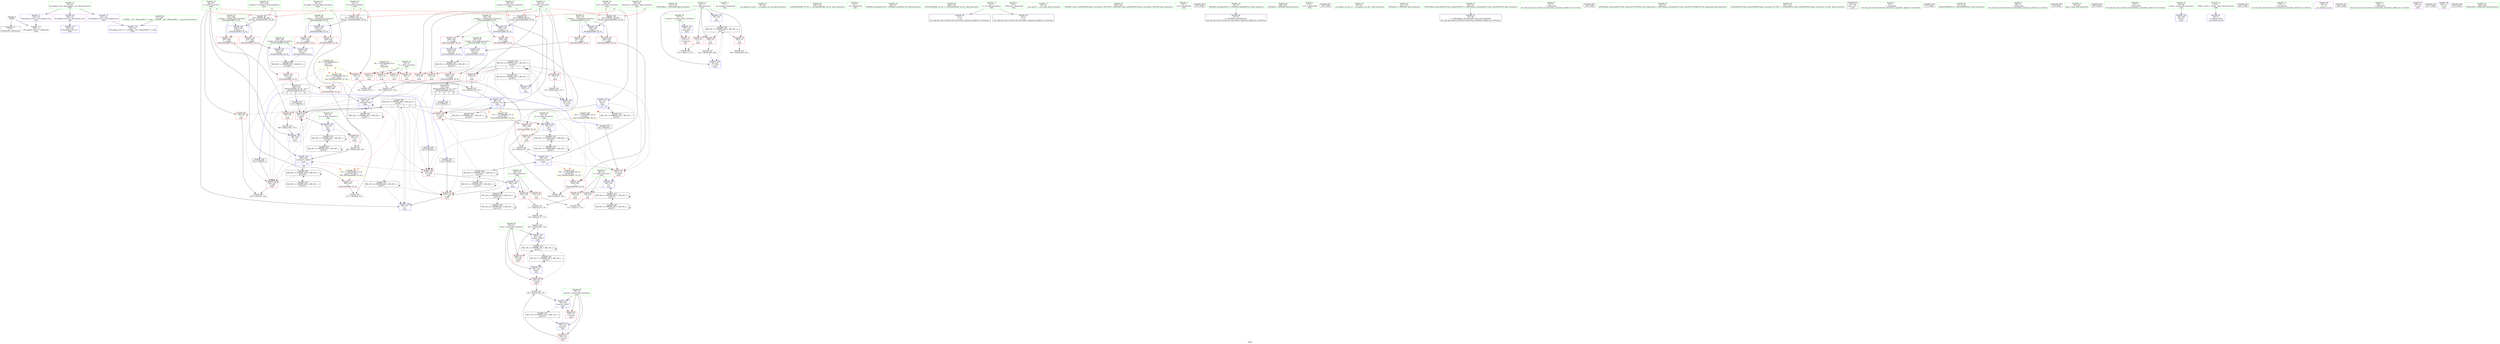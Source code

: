 digraph "SVFG" {
	label="SVFG";

	Node0x55a3918f9a90 [shape=record,color=grey,label="{NodeID: 0\nNullPtr}"];
	Node0x55a3918f9a90 -> Node0x55a39191d4c0[style=solid];
	Node0x55a3918f9a90 -> Node0x55a391921900[style=solid];
	Node0x55a391953a90 [shape=record,color=black,label="{NodeID: 346\n257 = PHI(72, 84, 72, )\n0th arg _ZSt3minIxERKT_S2_S2_ }"];
	Node0x55a391953a90 -> Node0x55a391922e50[style=solid];
	Node0x55a39193ba80 [shape=record,color=black,label="{NodeID: 263\nMR_36V_2 = PHI(MR_36V_3, MR_36V_1, )\npts\{103 \}\n}"];
	Node0x55a39193ba80 -> Node0x55a391936f80[style=dashed];
	Node0x55a39191c5a0 [shape=record,color=red,label="{NodeID: 97\n137\<--134\n\<--call6\nmain\n}"];
	Node0x55a39191c5a0 -> Node0x55a391922080[style=solid];
	Node0x55a391919e20 [shape=record,color=green,label="{NodeID: 14\n19\<--23\nllvm.global_ctors\<--llvm.global_ctors_field_insensitive\nGlob }"];
	Node0x55a391919e20 -> Node0x55a39191df70[style=solid];
	Node0x55a391919e20 -> Node0x55a39191e070[style=solid];
	Node0x55a391919e20 -> Node0x55a39191e170[style=solid];
	Node0x55a39191c0e0 [shape=record,color=red,label="{NodeID: 111\n269\<--261\n\<--__a.addr\n_ZSt3minIxERKT_S2_S2_\n}"];
	Node0x55a39191c0e0 -> Node0x55a3919216a0[style=solid];
	Node0x55a39191ab30 [shape=record,color=green,label="{NodeID: 28\n78\<--79\nnumsol\<--numsol_field_insensitive\nmain\n}"];
	Node0x55a39191ab30 -> Node0x55a39191e9c0[style=solid];
	Node0x55a39191ab30 -> Node0x55a39191ea90[style=solid];
	Node0x55a39191ab30 -> Node0x55a391921c70[style=solid];
	Node0x55a39191ab30 -> Node0x55a391922970[style=solid];
	Node0x55a391921e10 [shape=record,color=blue,label="{NodeID: 125\n82\<--121\nzero\<--\nmain\n|{|<s4>8|<s5>12}}"];
	Node0x55a391921e10 -> Node0x55a39191c5a0[style=dashed];
	Node0x55a391921e10 -> Node0x55a39191c810[style=dashed];
	Node0x55a391921e10 -> Node0x55a39191c8e0[style=dashed];
	Node0x55a391921e10 -> Node0x55a391938880[style=dashed];
	Node0x55a391921e10:s4 -> Node0x55a39193e310[style=dashed,color=red];
	Node0x55a391921e10:s5 -> Node0x55a39193e310[style=dashed,color=red];
	Node0x55a39191b6c0 [shape=record,color=green,label="{NodeID: 42\n117\<--118\n_ZNSirsERx\<--_ZNSirsERx_field_insensitive\n}"];
	Node0x55a3919288e0 [shape=record,color=grey,label="{NodeID: 222\n271 = cmp(268, 270, )\n}"];
	Node0x55a391922970 [shape=record,color=blue,label="{NodeID: 139\n78\<--196\nnumsol\<--add27\nmain\n}"];
	Node0x55a391922970 -> Node0x55a39191ea90[style=dashed];
	Node0x55a391922970 -> Node0x55a391937e80[style=dashed];
	Node0x55a39191d3c0 [shape=record,color=green,label="{NodeID: 56\n21\<--295\n_GLOBAL__sub_I_Marjan0003_1_1.cpp\<--_GLOBAL__sub_I_Marjan0003_1_1.cpp_field_insensitive\n}"];
	Node0x55a39191d3c0 -> Node0x55a391921800[style=solid];
	Node0x55a39191e070 [shape=record,color=purple,label="{NodeID: 70\n301\<--19\nllvm.global_ctors_1\<--llvm.global_ctors\nGlob }"];
	Node0x55a39191e070 -> Node0x55a391921800[style=solid];
	Node0x55a391937980 [shape=record,color=black,label="{NodeID: 250\nMR_10V_3 = PHI(MR_10V_4, MR_10V_2, )\npts\{77 \}\n}"];
	Node0x55a391937980 -> Node0x55a39191e750[style=dashed];
	Node0x55a391937980 -> Node0x55a39191e820[style=dashed];
	Node0x55a391937980 -> Node0x55a39191e8f0[style=dashed];
	Node0x55a391937980 -> Node0x55a391922a40[style=dashed];
	Node0x55a39191ec30 [shape=record,color=red,label="{NodeID: 84\n195\<--80\n\<--temp\nmain\n}"];
	Node0x55a39191ec30 -> Node0x55a391928760[style=solid];
	Node0x55a391914ad0 [shape=record,color=green,label="{NodeID: 1\n7\<--1\n__dso_handle\<--dummyObj\nGlob }"];
	Node0x55a391953ec0 [shape=record,color=black,label="{NodeID: 347\n258 = PHI(90, 86, 102, )\n1st arg _ZSt3minIxERKT_S2_S2_ }"];
	Node0x55a391953ec0 -> Node0x55a391922f20[style=solid];
	Node0x55a39191c670 [shape=record,color=red,label="{NodeID: 98\n148\<--145\n\<--call9\nmain\n}"];
	Node0x55a39191c670 -> Node0x55a391929060[style=solid];
	Node0x55a391919f20 [shape=record,color=green,label="{NodeID: 15\n24\<--25\n__cxx_global_var_init\<--__cxx_global_var_init_field_insensitive\n}"];
	Node0x55a39191c1b0 [shape=record,color=red,label="{NodeID: 112\n276\<--261\n\<--__a.addr\n_ZSt3minIxERKT_S2_S2_\n}"];
	Node0x55a39191c1b0 -> Node0x55a3919230c0[style=solid];
	Node0x55a39191ac00 [shape=record,color=green,label="{NodeID: 29\n80\<--81\ntemp\<--temp_field_insensitive\nmain\n}"];
	Node0x55a39191ac00 -> Node0x55a39191eb60[style=solid];
	Node0x55a39191ac00 -> Node0x55a39191ec30[style=solid];
	Node0x55a39191ac00 -> Node0x55a391921d40[style=solid];
	Node0x55a39191ac00 -> Node0x55a391922700[style=solid];
	Node0x55a39193e6c0 [shape=record,color=yellow,style=double,label="{NodeID: 292\n45V_1 = ENCHI(MR_45V_0)\npts\{85 99 \}\nFun[_ZSt3maxIxERKT_S2_S2_]}"];
	Node0x55a39193e6c0 -> Node0x55a39191be70[style=dashed];
	Node0x55a391921ee0 [shape=record,color=blue,label="{NodeID: 126\n84\<--121\ni\<--\nmain\n}"];
	Node0x55a391921ee0 -> Node0x55a391933e80[style=dashed];
	Node0x55a39191b7c0 [shape=record,color=green,label="{NodeID: 43\n135\<--136\n_ZSt3maxIxERKT_S2_S2_\<--_ZSt3maxIxERKT_S2_S2__field_insensitive\n}"];
	Node0x55a391928a60 [shape=record,color=grey,label="{NodeID: 223\n173 = cmp(171, 172, )\n}"];
	Node0x55a391922a40 [shape=record,color=blue,label="{NodeID: 140\n76\<--221\nc\<--inc35\nmain\n}"];
	Node0x55a391922a40 -> Node0x55a391937980[style=dashed];
	Node0x55a39191d4c0 [shape=record,color=black,label="{NodeID: 57\n2\<--3\ndummyVal\<--dummyVal\n}"];
	Node0x55a391933480 [shape=record,color=black,label="{NodeID: 237\nMR_39V_3 = PHI(MR_39V_4, MR_39V_2, )\npts\{235 \}\n}"];
	Node0x55a391933480 -> Node0x55a39191ca80[style=dashed];
	Node0x55a39191e170 [shape=record,color=purple,label="{NodeID: 71\n302\<--19\nllvm.global_ctors_2\<--llvm.global_ctors\nGlob }"];
	Node0x55a39191e170 -> Node0x55a391921900[style=solid];
	Node0x55a391937e80 [shape=record,color=black,label="{NodeID: 251\nMR_12V_2 = PHI(MR_12V_4, MR_12V_1, )\npts\{79 \}\n}"];
	Node0x55a391937e80 -> Node0x55a391921c70[style=dashed];
	Node0x55a39191ed00 [shape=record,color=red,label="{NodeID: 85\n126\<--84\n\<--i\nmain\n}"];
	Node0x55a39191ed00 -> Node0x55a391928be0[style=solid];
	Node0x55a3919173a0 [shape=record,color=green,label="{NodeID: 2\n12\<--1\n.str\<--dummyObj\nGlob }"];
	Node0x55a391954080 [shape=record,color=black,label="{NodeID: 348\n232 = PHI(82, 84, 98, )\n0th arg _ZSt3maxIxERKT_S2_S2_ }"];
	Node0x55a391954080 -> Node0x55a391922b10[style=solid];
	Node0x55a39191c740 [shape=record,color=red,label="{NodeID: 99\n152\<--151\n\<--call12\nmain\n}"];
	Node0x55a39191c740 -> Node0x55a391922220[style=solid];
	Node0x55a39191a020 [shape=record,color=green,label="{NodeID: 16\n28\<--29\n_ZNSt8ios_base4InitC1Ev\<--_ZNSt8ios_base4InitC1Ev_field_insensitive\n}"];
	Node0x55a39191c280 [shape=record,color=red,label="{NodeID: 113\n267\<--263\n\<--__b.addr\n_ZSt3minIxERKT_S2_S2_\n}"];
	Node0x55a39191c280 -> Node0x55a391921610[style=solid];
	Node0x55a39191acd0 [shape=record,color=green,label="{NodeID: 30\n82\<--83\nzero\<--zero_field_insensitive\nmain\n|{|<s1>8|<s2>12}}"];
	Node0x55a39191acd0 -> Node0x55a391921e10[style=solid];
	Node0x55a39191acd0:s1 -> Node0x55a391954080[style=solid,color=red];
	Node0x55a39191acd0:s2 -> Node0x55a391954240[style=solid,color=red];
	Node0x55a39193e7a0 [shape=record,color=yellow,style=double,label="{NodeID: 293\n47V_1 = ENCHI(MR_47V_0)\npts\{87 89 \}\nFun[_ZSt3maxIxERKT_S2_S2_]}"];
	Node0x55a39193e7a0 -> Node0x55a39191bf40[style=dashed];
	Node0x55a391927760 [shape=record,color=grey,label="{NodeID: 210\n186 = Binary(185, 179, )\n}"];
	Node0x55a391927760 -> Node0x55a3919227d0[style=solid];
	Node0x55a391921fb0 [shape=record,color=blue,label="{NodeID: 127\n88\<--132\nref.tmp\<--sub\nmain\n|{|<s5>8}}"];
	Node0x55a391921fb0 -> Node0x55a39191c5a0[style=dashed];
	Node0x55a391921fb0 -> Node0x55a39191c810[style=dashed];
	Node0x55a391921fb0 -> Node0x55a39191c8e0[style=dashed];
	Node0x55a391921fb0 -> Node0x55a391921fb0[style=dashed];
	Node0x55a391921fb0 -> Node0x55a391939780[style=dashed];
	Node0x55a391921fb0:s5 -> Node0x55a39193e7a0[style=dashed,color=red];
	Node0x55a39191b8c0 [shape=record,color=green,label="{NodeID: 44\n146\<--147\n_ZSt3minIxERKT_S2_S2_\<--_ZSt3minIxERKT_S2_S2__field_insensitive\n}"];
	Node0x55a391928be0 [shape=record,color=grey,label="{NodeID: 224\n128 = cmp(126, 127, )\n}"];
	Node0x55a391922b10 [shape=record,color=blue,label="{NodeID: 141\n236\<--232\n__a.addr\<--__a\n_ZSt3maxIxERKT_S2_S2_\n}"];
	Node0x55a391922b10 -> Node0x55a39191cb50[style=dashed];
	Node0x55a391922b10 -> Node0x55a39191cc20[style=dashed];
	Node0x55a39191d5c0 [shape=record,color=black,label="{NodeID: 58\n9\<--8\n\<--in\nCan only get source location for instruction, argument, global var or function.}"];
	Node0x55a39191e270 [shape=record,color=red,label="{NodeID: 72\n113\<--70\n\<--casenum\nmain\n}"];
	Node0x55a39191e270 -> Node0x55a391928ee0[style=solid];
	Node0x55a391666fa0 [shape=record,color=black,label="{NodeID: 335\n134 = PHI(231, )\n}"];
	Node0x55a391666fa0 -> Node0x55a39191c5a0[style=solid];
	Node0x55a391938380 [shape=record,color=black,label="{NodeID: 252\nMR_14V_2 = PHI(MR_14V_4, MR_14V_1, )\npts\{81 \}\n}"];
	Node0x55a391938380 -> Node0x55a391921d40[style=dashed];
	Node0x55a39191edd0 [shape=record,color=red,label="{NodeID: 86\n130\<--84\n\<--i\nmain\n}"];
	Node0x55a39191edd0 -> Node0x55a391927e60[style=solid];
	Node0x55a3918f9b60 [shape=record,color=green,label="{NodeID: 3\n14\<--1\n_ZSt4cout\<--dummyObj\nGlob }"];
	Node0x55a391954240 [shape=record,color=black,label="{NodeID: 349\n233 = PHI(88, 86, 82, )\n1st arg _ZSt3maxIxERKT_S2_S2_ }"];
	Node0x55a391954240 -> Node0x55a391922be0[style=solid];
	Node0x55a39191c810 [shape=record,color=red,label="{NodeID: 100\n155\<--154\n\<--call13\nmain\n}"];
	Node0x55a39191c810 -> Node0x55a3919222f0[style=solid];
	Node0x55a39191a120 [shape=record,color=green,label="{NodeID: 17\n34\<--35\n__cxa_atexit\<--__cxa_atexit_field_insensitive\n}"];
	Node0x55a39191c350 [shape=record,color=red,label="{NodeID: 114\n273\<--263\n\<--__b.addr\n_ZSt3minIxERKT_S2_S2_\n}"];
	Node0x55a39191c350 -> Node0x55a391922ff0[style=solid];
	Node0x55a39191ada0 [shape=record,color=green,label="{NodeID: 31\n84\<--85\ni\<--i_field_insensitive\nmain\n|{|<s6>10|<s7>11}}"];
	Node0x55a39191ada0 -> Node0x55a39191ed00[style=solid];
	Node0x55a39191ada0 -> Node0x55a39191edd0[style=solid];
	Node0x55a39191ada0 -> Node0x55a39191eea0[style=solid];
	Node0x55a39191ada0 -> Node0x55a39191ef70[style=solid];
	Node0x55a39191ada0 -> Node0x55a391921ee0[style=solid];
	Node0x55a39191ada0 -> Node0x55a3919228a0[style=solid];
	Node0x55a39191ada0:s6 -> Node0x55a391953a90[style=solid,color=red];
	Node0x55a39191ada0:s7 -> Node0x55a391954080[style=solid,color=red];
	Node0x55a391927860 [shape=record,color=grey,label="{NodeID: 211\n166 = Binary(164, 165, )\n}"];
	Node0x55a391927860 -> Node0x55a391922560[style=solid];
	Node0x55a391922080 [shape=record,color=blue,label="{NodeID: 128\n86\<--137\nj\<--\nmain\n}"];
	Node0x55a391922080 -> Node0x55a391930c80[style=dashed];
	Node0x55a39191b9c0 [shape=record,color=green,label="{NodeID: 45\n200\<--201\n_ZStlsISt11char_traitsIcEERSt13basic_ostreamIcT_ES5_PKc\<--_ZStlsISt11char_traitsIcEERSt13basic_ostreamIcT_ES5_PKc_field_insensitive\n}"];
	Node0x55a391928d60 [shape=record,color=grey,label="{NodeID: 225\n246 = cmp(243, 245, )\n}"];
	Node0x55a391922be0 [shape=record,color=blue,label="{NodeID: 142\n238\<--233\n__b.addr\<--__b\n_ZSt3maxIxERKT_S2_S2_\n}"];
	Node0x55a391922be0 -> Node0x55a39191bcd0[style=dashed];
	Node0x55a391922be0 -> Node0x55a39191bda0[style=dashed];
	Node0x55a39191d6c0 [shape=record,color=black,label="{NodeID: 59\n10\<--8\n\<--in\nCan only get source location for instruction, argument, global var or function.}"];
	Node0x55a391933e80 [shape=record,color=black,label="{NodeID: 239\nMR_18V_4 = PHI(MR_18V_5, MR_18V_3, )\npts\{85 \}\n|{|<s12>10|<s13>11}}"];
	Node0x55a391933e80 -> Node0x55a39191ed00[style=dashed];
	Node0x55a391933e80 -> Node0x55a39191edd0[style=dashed];
	Node0x55a391933e80 -> Node0x55a39191eea0[style=dashed];
	Node0x55a391933e80 -> Node0x55a39191ef70[style=dashed];
	Node0x55a391933e80 -> Node0x55a39191c5a0[style=dashed];
	Node0x55a391933e80 -> Node0x55a39191c670[style=dashed];
	Node0x55a391933e80 -> Node0x55a39191c740[style=dashed];
	Node0x55a391933e80 -> Node0x55a39191c810[style=dashed];
	Node0x55a391933e80 -> Node0x55a39191c8e0[style=dashed];
	Node0x55a391933e80 -> Node0x55a39191c9b0[style=dashed];
	Node0x55a391933e80 -> Node0x55a3919228a0[style=dashed];
	Node0x55a391933e80 -> Node0x55a391938d80[style=dashed];
	Node0x55a391933e80:s12 -> Node0x55a39193d160[style=dashed,color=red];
	Node0x55a391933e80:s13 -> Node0x55a39193e6c0[style=dashed,color=red];
	Node0x55a39191e340 [shape=record,color=red,label="{NodeID: 73\n127\<--72\n\<--k\nmain\n}"];
	Node0x55a39191e340 -> Node0x55a391928be0[style=solid];
	Node0x55a391953050 [shape=record,color=black,label="{NodeID: 336\n145 = PHI(256, )\n}"];
	Node0x55a391953050 -> Node0x55a39191c670[style=solid];
	Node0x55a391938880 [shape=record,color=black,label="{NodeID: 253\nMR_16V_2 = PHI(MR_16V_3, MR_16V_1, )\npts\{83 \}\n}"];
	Node0x55a391938880 -> Node0x55a391921e10[style=dashed];
	Node0x55a39191eea0 [shape=record,color=red,label="{NodeID: 87\n141\<--84\n\<--i\nmain\n}"];
	Node0x55a39191eea0 -> Node0x55a391927fe0[style=solid];
	Node0x55a391918ff0 [shape=record,color=green,label="{NodeID: 4\n15\<--1\n.str.2\<--dummyObj\nGlob }"];
	Node0x55a3919549a0 [shape=record,color=black,label="{NodeID: 350\n107 = PHI()\n}"];
	Node0x55a39191c8e0 [shape=record,color=red,label="{NodeID: 101\n162\<--161\n\<--call16\nmain\n}"];
	Node0x55a39191c8e0 -> Node0x55a391922490[style=solid];
	Node0x55a39191a220 [shape=record,color=green,label="{NodeID: 18\n33\<--39\n_ZNSt8ios_base4InitD1Ev\<--_ZNSt8ios_base4InitD1Ev_field_insensitive\n}"];
	Node0x55a39191a220 -> Node0x55a39191d7c0[style=solid];
	Node0x55a391921610 [shape=record,color=red,label="{NodeID: 115\n268\<--267\n\<--\n_ZSt3minIxERKT_S2_S2_\n}"];
	Node0x55a391921610 -> Node0x55a3919288e0[style=solid];
	Node0x55a39191ae70 [shape=record,color=green,label="{NodeID: 32\n86\<--87\nj\<--j_field_insensitive\nmain\n|{|<s4>10|<s5>11}}"];
	Node0x55a39191ae70 -> Node0x55a39191f040[style=solid];
	Node0x55a39191ae70 -> Node0x55a39191f110[style=solid];
	Node0x55a39191ae70 -> Node0x55a391922080[style=solid];
	Node0x55a39191ae70 -> Node0x55a3919227d0[style=solid];
	Node0x55a39191ae70:s4 -> Node0x55a391953ec0[style=solid,color=red];
	Node0x55a39191ae70:s5 -> Node0x55a391954240[style=solid,color=red];
	Node0x55a3919279e0 [shape=record,color=grey,label="{NodeID: 212\n177 = Binary(175, 176, )\n}"];
	Node0x55a3919279e0 -> Node0x55a3919285e0[style=solid];
	Node0x55a391922150 [shape=record,color=blue,label="{NodeID: 129\n90\<--143\nref.tmp8\<--add\nmain\n|{|<s5>9}}"];
	Node0x55a391922150 -> Node0x55a39191c670[style=dashed];
	Node0x55a391922150 -> Node0x55a39191c740[style=dashed];
	Node0x55a391922150 -> Node0x55a39191c9b0[style=dashed];
	Node0x55a391922150 -> Node0x55a391922150[style=dashed];
	Node0x55a391922150 -> Node0x55a391939c80[style=dashed];
	Node0x55a391922150:s5 -> Node0x55a39193d240[style=dashed,color=red];
	Node0x55a39191bac0 [shape=record,color=green,label="{NodeID: 46\n206\<--207\n_ZNSolsEi\<--_ZNSolsEi_field_insensitive\n}"];
	Node0x55a391928ee0 [shape=record,color=grey,label="{NodeID: 226\n114 = cmp(112, 113, )\n}"];
	Node0x55a391922cb0 [shape=record,color=blue,label="{NodeID: 143\n234\<--248\nretval\<--\n_ZSt3maxIxERKT_S2_S2_\n}"];
	Node0x55a391922cb0 -> Node0x55a391933480[style=dashed];
	Node0x55a39191d7c0 [shape=record,color=black,label="{NodeID: 60\n32\<--33\n\<--_ZNSt8ios_base4InitD1Ev\nCan only get source location for instruction, argument, global var or function.}"];
	Node0x55a39191e410 [shape=record,color=red,label="{NodeID: 74\n131\<--74\n\<--v\nmain\n}"];
	Node0x55a39191e410 -> Node0x55a391927e60[style=solid];
	Node0x55a391953150 [shape=record,color=black,label="{NodeID: 337\n151 = PHI(256, )\n}"];
	Node0x55a391953150 -> Node0x55a39191c740[style=solid];
	Node0x55a391938d80 [shape=record,color=black,label="{NodeID: 254\nMR_18V_2 = PHI(MR_18V_4, MR_18V_1, )\npts\{85 \}\n}"];
	Node0x55a391938d80 -> Node0x55a391921ee0[style=dashed];
	Node0x55a39191ef70 [shape=record,color=red,label="{NodeID: 88\n190\<--84\n\<--i\nmain\n}"];
	Node0x55a39191ef70 -> Node0x55a391927b60[style=solid];
	Node0x55a391919080 [shape=record,color=green,label="{NodeID: 5\n17\<--1\n.str.3\<--dummyObj\nGlob }"];
	Node0x55a391954aa0 [shape=record,color=black,label="{NodeID: 351\n116 = PHI()\n}"];
	Node0x55a39193d160 [shape=record,color=yellow,style=double,label="{NodeID: 268\n55V_1 = ENCHI(MR_55V_0)\npts\{73 85 \}\nFun[_ZSt3minIxERKT_S2_S2_]}"];
	Node0x55a39193d160 -> Node0x55a3919216a0[style=dashed];
	Node0x55a39191c9b0 [shape=record,color=red,label="{NodeID: 102\n169\<--168\n\<--call19\nmain\n}"];
	Node0x55a39191c9b0 -> Node0x55a391922630[style=solid];
	Node0x55a39191a320 [shape=record,color=green,label="{NodeID: 19\n46\<--47\n__cxx_global_var_init.1\<--__cxx_global_var_init.1_field_insensitive\n}"];
	Node0x55a3919216a0 [shape=record,color=red,label="{NodeID: 116\n270\<--269\n\<--\n_ZSt3minIxERKT_S2_S2_\n}"];
	Node0x55a3919216a0 -> Node0x55a3919288e0[style=solid];
	Node0x55a39191af40 [shape=record,color=green,label="{NodeID: 33\n88\<--89\nref.tmp\<--ref.tmp_field_insensitive\nmain\n|{|<s1>8}}"];
	Node0x55a39191af40 -> Node0x55a391921fb0[style=solid];
	Node0x55a39191af40:s1 -> Node0x55a391954240[style=solid,color=red];
	Node0x55a391927b60 [shape=record,color=grey,label="{NodeID: 213\n191 = Binary(190, 179, )\n}"];
	Node0x55a391927b60 -> Node0x55a3919228a0[style=solid];
	Node0x55a391922220 [shape=record,color=blue,label="{NodeID: 130\n92\<--152\nip\<--\nmain\n}"];
	Node0x55a391922220 -> Node0x55a39191f1e0[style=dashed];
	Node0x55a391922220 -> Node0x55a391931680[style=dashed];
	Node0x55a39191bbc0 [shape=record,color=green,label="{NodeID: 47\n212\<--213\n_ZNSolsEx\<--_ZNSolsEx_field_insensitive\n}"];
	Node0x55a391929060 [shape=record,color=grey,label="{NodeID: 227\n149 = cmp(140, 148, )\n}"];
	Node0x55a391922d80 [shape=record,color=blue,label="{NodeID: 144\n234\<--251\nretval\<--\n_ZSt3maxIxERKT_S2_S2_\n}"];
	Node0x55a391922d80 -> Node0x55a391933480[style=dashed];
	Node0x55a39191d8c0 [shape=record,color=black,label="{NodeID: 61\n55\<--56\n\<--_ZNSt14basic_ifstreamIcSt11char_traitsIcEED1Ev\nCan only get source location for instruction, argument, global var or function.}"];
	Node0x55a39191e4e0 [shape=record,color=red,label="{NodeID: 75\n142\<--74\n\<--v\nmain\n}"];
	Node0x55a39191e4e0 -> Node0x55a391927fe0[style=solid];
	Node0x55a391953290 [shape=record,color=black,label="{NodeID: 338\n154 = PHI(231, )\n}"];
	Node0x55a391953290 -> Node0x55a39191c810[style=solid];
	Node0x55a391939280 [shape=record,color=black,label="{NodeID: 255\nMR_20V_2 = PHI(MR_20V_3, MR_20V_1, )\npts\{87 \}\n}"];
	Node0x55a391939280 -> Node0x55a39191c5a0[style=dashed];
	Node0x55a391939280 -> Node0x55a391922080[style=dashed];
	Node0x55a391939280 -> Node0x55a391939280[style=dashed];
	Node0x55a39191f040 [shape=record,color=red,label="{NodeID: 89\n140\<--86\n\<--j\nmain\n}"];
	Node0x55a39191f040 -> Node0x55a391929060[style=solid];
	Node0x55a391919110 [shape=record,color=green,label="{NodeID: 6\n20\<--1\n\<--dummyObj\nCan only get source location for instruction, argument, global var or function.}"];
	Node0x55a391954c00 [shape=record,color=black,label="{NodeID: 352\n119 = PHI()\n}"];
	Node0x55a39193d240 [shape=record,color=yellow,style=double,label="{NodeID: 269\n57V_1 = ENCHI(MR_57V_0)\npts\{87 91 103 \}\nFun[_ZSt3minIxERKT_S2_S2_]}"];
	Node0x55a39193d240 -> Node0x55a391921610[style=dashed];
	Node0x55a39191ca80 [shape=record,color=red,label="{NodeID: 103\n254\<--234\n\<--retval\n_ZSt3maxIxERKT_S2_S2_\n}"];
	Node0x55a39191ca80 -> Node0x55a39191da90[style=solid];
	Node0x55a39191a420 [shape=record,color=green,label="{NodeID: 20\n52\<--53\n_ZNSt14basic_ifstreamIcSt11char_traitsIcEEC1EPKcSt13_Ios_Openmode\<--_ZNSt14basic_ifstreamIcSt11char_traitsIcEEC1EPKcSt13_Ios_Openmode_field_insensitive\n}"];
	Node0x55a391921730 [shape=record,color=blue,label="{NodeID: 117\n300\<--20\nllvm.global_ctors_0\<--\nGlob }"];
	Node0x55a39191b010 [shape=record,color=green,label="{NodeID: 34\n90\<--91\nref.tmp8\<--ref.tmp8_field_insensitive\nmain\n|{|<s1>9}}"];
	Node0x55a39191b010 -> Node0x55a391922150[style=solid];
	Node0x55a39191b010:s1 -> Node0x55a391953ec0[style=solid,color=red];
	Node0x55a391927ce0 [shape=record,color=grey,label="{NodeID: 214\n203 = Binary(202, 204, )\n}"];
	Node0x55a3919222f0 [shape=record,color=blue,label="{NodeID: 131\n94\<--155\njp\<--\nmain\n}"];
	Node0x55a3919222f0 -> Node0x55a39191f2b0[style=dashed];
	Node0x55a3919222f0 -> Node0x55a391931b80[style=dashed];
	Node0x55a39191cce0 [shape=record,color=green,label="{NodeID: 48\n215\<--216\n_ZSt4endlIcSt11char_traitsIcEERSt13basic_ostreamIT_T0_ES6_\<--_ZSt4endlIcSt11char_traitsIcEERSt13basic_ostreamIT_T0_ES6__field_insensitive\n}"];
	Node0x55a391930780 [shape=record,color=black,label="{NodeID: 228\nMR_14V_5 = PHI(MR_14V_7, MR_14V_4, )\npts\{81 \}\n}"];
	Node0x55a391930780 -> Node0x55a39191eb60[style=dashed];
	Node0x55a391930780 -> Node0x55a39191ec30[style=dashed];
	Node0x55a391930780 -> Node0x55a391922700[style=dashed];
	Node0x55a391930780 -> Node0x55a391930780[style=dashed];
	Node0x55a391930780 -> Node0x55a391938380[style=dashed];
	Node0x55a391922e50 [shape=record,color=blue,label="{NodeID: 145\n261\<--257\n__a.addr\<--__a\n_ZSt3minIxERKT_S2_S2_\n}"];
	Node0x55a391922e50 -> Node0x55a39191c0e0[style=dashed];
	Node0x55a391922e50 -> Node0x55a39191c1b0[style=dashed];
	Node0x55a39191d9c0 [shape=record,color=black,label="{NodeID: 62\n67\<--105\nmain_ret\<--\nmain\n}"];
	Node0x55a39191e5b0 [shape=record,color=red,label="{NodeID: 76\n158\<--74\n\<--v\nmain\n}"];
	Node0x55a39191e5b0 -> Node0x55a3919282e0[style=solid];
	Node0x55a3919533d0 [shape=record,color=black,label="{NodeID: 339\n161 = PHI(231, )\n}"];
	Node0x55a3919533d0 -> Node0x55a39191c8e0[style=solid];
	Node0x55a391939780 [shape=record,color=black,label="{NodeID: 256\nMR_22V_2 = PHI(MR_22V_3, MR_22V_1, )\npts\{89 \}\n}"];
	Node0x55a391939780 -> Node0x55a391921fb0[style=dashed];
	Node0x55a391939780 -> Node0x55a391939780[style=dashed];
	Node0x55a39191f110 [shape=record,color=red,label="{NodeID: 90\n185\<--86\n\<--j\nmain\n}"];
	Node0x55a39191f110 -> Node0x55a391927760[style=solid];
	Node0x55a3919191a0 [shape=record,color=green,label="{NodeID: 7\n51\<--1\n\<--dummyObj\nCan only get source location for instruction, argument, global var or function.}"];
	Node0x55a391954cd0 [shape=record,color=black,label="{NodeID: 353\n31 = PHI()\n}"];
	Node0x55a39191cb50 [shape=record,color=red,label="{NodeID: 104\n242\<--236\n\<--__a.addr\n_ZSt3maxIxERKT_S2_S2_\n}"];
	Node0x55a39191cb50 -> Node0x55a39191be70[style=solid];
	Node0x55a39191a520 [shape=record,color=green,label="{NodeID: 21\n56\<--62\n_ZNSt14basic_ifstreamIcSt11char_traitsIcEED1Ev\<--_ZNSt14basic_ifstreamIcSt11char_traitsIcEED1Ev_field_insensitive\n}"];
	Node0x55a39191a520 -> Node0x55a39191d8c0[style=solid];
	Node0x55a391921800 [shape=record,color=blue,label="{NodeID: 118\n301\<--21\nllvm.global_ctors_1\<--_GLOBAL__sub_I_Marjan0003_1_1.cpp\nGlob }"];
	Node0x55a39191b0e0 [shape=record,color=green,label="{NodeID: 35\n92\<--93\nip\<--ip_field_insensitive\nmain\n}"];
	Node0x55a39191b0e0 -> Node0x55a39191f1e0[style=solid];
	Node0x55a39191b0e0 -> Node0x55a391922220[style=solid];
	Node0x55a391927e60 [shape=record,color=grey,label="{NodeID: 215\n132 = Binary(130, 131, )\n}"];
	Node0x55a391927e60 -> Node0x55a391921fb0[style=solid];
	Node0x55a3919223c0 [shape=record,color=blue,label="{NodeID: 132\n98\<--159\nref.tmp14\<--sub15\nmain\n|{|<s2>12}}"];
	Node0x55a3919223c0 -> Node0x55a39191c8e0[style=dashed];
	Node0x55a3919223c0 -> Node0x55a391932580[style=dashed];
	Node0x55a3919223c0:s2 -> Node0x55a39193e6c0[style=dashed,color=red];
	Node0x55a39191cde0 [shape=record,color=green,label="{NodeID: 49\n217\<--218\n_ZNSolsEPFRSoS_E\<--_ZNSolsEPFRSoS_E_field_insensitive\n}"];
	Node0x55a391930c80 [shape=record,color=black,label="{NodeID: 229\nMR_20V_5 = PHI(MR_20V_6, MR_20V_4, )\npts\{87 \}\n|{|<s11>10|<s12>11}}"];
	Node0x55a391930c80 -> Node0x55a39191f040[style=dashed];
	Node0x55a391930c80 -> Node0x55a39191f110[style=dashed];
	Node0x55a391930c80 -> Node0x55a39191c5a0[style=dashed];
	Node0x55a391930c80 -> Node0x55a39191c670[style=dashed];
	Node0x55a391930c80 -> Node0x55a39191c740[style=dashed];
	Node0x55a391930c80 -> Node0x55a39191c810[style=dashed];
	Node0x55a391930c80 -> Node0x55a39191c8e0[style=dashed];
	Node0x55a391930c80 -> Node0x55a39191c9b0[style=dashed];
	Node0x55a391930c80 -> Node0x55a391922080[style=dashed];
	Node0x55a391930c80 -> Node0x55a3919227d0[style=dashed];
	Node0x55a391930c80 -> Node0x55a391939280[style=dashed];
	Node0x55a391930c80:s11 -> Node0x55a39193d240[style=dashed,color=red];
	Node0x55a391930c80:s12 -> Node0x55a39193e7a0[style=dashed,color=red];
	Node0x55a391922f20 [shape=record,color=blue,label="{NodeID: 146\n263\<--258\n__b.addr\<--__b\n_ZSt3minIxERKT_S2_S2_\n}"];
	Node0x55a391922f20 -> Node0x55a39191c280[style=dashed];
	Node0x55a391922f20 -> Node0x55a39191c350[style=dashed];
	Node0x55a39191da90 [shape=record,color=black,label="{NodeID: 63\n231\<--254\n_ZSt3maxIxERKT_S2_S2__ret\<--\n_ZSt3maxIxERKT_S2_S2_\n|{<s0>8|<s1>11|<s2>12}}"];
	Node0x55a39191da90:s0 -> Node0x55a391666fa0[style=solid,color=blue];
	Node0x55a39191da90:s1 -> Node0x55a391953290[style=solid,color=blue];
	Node0x55a39191da90:s2 -> Node0x55a3919533d0[style=solid,color=blue];
	Node0x55a39191e680 [shape=record,color=red,label="{NodeID: 77\n165\<--74\n\<--v\nmain\n}"];
	Node0x55a39191e680 -> Node0x55a391927860[style=solid];
	Node0x55a391953510 [shape=record,color=black,label="{NodeID: 340\n168 = PHI(256, )\n}"];
	Node0x55a391953510 -> Node0x55a39191c9b0[style=solid];
	Node0x55a391939c80 [shape=record,color=black,label="{NodeID: 257\nMR_24V_2 = PHI(MR_24V_3, MR_24V_1, )\npts\{91 \}\n}"];
	Node0x55a391939c80 -> Node0x55a391922150[style=dashed];
	Node0x55a391939c80 -> Node0x55a391939c80[style=dashed];
	Node0x55a39191f1e0 [shape=record,color=red,label="{NodeID: 91\n164\<--92\n\<--ip\nmain\n}"];
	Node0x55a39191f1e0 -> Node0x55a391927860[style=solid];
	Node0x55a3919199e0 [shape=record,color=green,label="{NodeID: 8\n105\<--1\n\<--dummyObj\nCan only get source location for instruction, argument, global var or function.}"];
	Node0x55a391954da0 [shape=record,color=black,label="{NodeID: 354\n54 = PHI()\n}"];
	Node0x55a39191cc20 [shape=record,color=red,label="{NodeID: 105\n251\<--236\n\<--__a.addr\n_ZSt3maxIxERKT_S2_S2_\n}"];
	Node0x55a39191cc20 -> Node0x55a391922d80[style=solid];
	Node0x55a39191a620 [shape=record,color=green,label="{NodeID: 22\n65\<--66\nmain\<--main_field_insensitive\n}"];
	Node0x55a391921900 [shape=record,color=blue, style = dotted,label="{NodeID: 119\n302\<--3\nllvm.global_ctors_2\<--dummyVal\nGlob }"];
	Node0x55a39191b1b0 [shape=record,color=green,label="{NodeID: 36\n94\<--95\njp\<--jp_field_insensitive\nmain\n}"];
	Node0x55a39191b1b0 -> Node0x55a39191f2b0[style=solid];
	Node0x55a39191b1b0 -> Node0x55a3919222f0[style=solid];
	Node0x55a391927fe0 [shape=record,color=grey,label="{NodeID: 216\n143 = Binary(141, 142, )\n}"];
	Node0x55a391927fe0 -> Node0x55a391922150[style=solid];
	Node0x55a391922490 [shape=record,color=blue,label="{NodeID: 133\n96\<--162\nf\<--\nmain\n}"];
	Node0x55a391922490 -> Node0x55a39191f380[style=dashed];
	Node0x55a391922490 -> Node0x55a39191f450[style=dashed];
	Node0x55a391922490 -> Node0x55a391932080[style=dashed];
	Node0x55a39191cee0 [shape=record,color=green,label="{NodeID: 50\n234\<--235\nretval\<--retval_field_insensitive\n_ZSt3maxIxERKT_S2_S2_\n}"];
	Node0x55a39191cee0 -> Node0x55a39191ca80[style=solid];
	Node0x55a39191cee0 -> Node0x55a391922cb0[style=solid];
	Node0x55a39191cee0 -> Node0x55a391922d80[style=solid];
	Node0x55a391922ff0 [shape=record,color=blue,label="{NodeID: 147\n259\<--273\nretval\<--\n_ZSt3minIxERKT_S2_S2_\n}"];
	Node0x55a391922ff0 -> Node0x55a391937480[style=dashed];
	Node0x55a39191db60 [shape=record,color=black,label="{NodeID: 64\n256\<--279\n_ZSt3minIxERKT_S2_S2__ret\<--\n_ZSt3minIxERKT_S2_S2_\n|{<s0>9|<s1>10|<s2>13}}"];
	Node0x55a39191db60:s0 -> Node0x55a391953050[style=solid,color=blue];
	Node0x55a39191db60:s1 -> Node0x55a391953150[style=solid,color=blue];
	Node0x55a39191db60:s2 -> Node0x55a391953510[style=solid,color=blue];
	Node0x55a39191e750 [shape=record,color=red,label="{NodeID: 78\n112\<--76\n\<--c\nmain\n}"];
	Node0x55a39191e750 -> Node0x55a391928ee0[style=solid];
	Node0x55a391953650 [shape=record,color=black,label="{NodeID: 341\n199 = PHI()\n}"];
	Node0x55a39193a180 [shape=record,color=black,label="{NodeID: 258\nMR_26V_2 = PHI(MR_26V_3, MR_26V_1, )\npts\{93 \}\n}"];
	Node0x55a39193a180 -> Node0x55a391931680[style=dashed];
	Node0x55a39193a180 -> Node0x55a39193a180[style=dashed];
	Node0x55a39191f2b0 [shape=record,color=red,label="{NodeID: 92\n157\<--94\n\<--jp\nmain\n}"];
	Node0x55a39191f2b0 -> Node0x55a3919282e0[style=solid];
	Node0x55a391919a70 [shape=record,color=green,label="{NodeID: 9\n121\<--1\n\<--dummyObj\nCan only get source location for instruction, argument, global var or function.}"];
	Node0x55a39193d510 [shape=record,color=yellow,style=double,label="{NodeID: 272\n6V_1 = ENCHI(MR_6V_0)\npts\{73 \}\nFun[main]|{|<s4>9|<s5>13}}"];
	Node0x55a39193d510 -> Node0x55a39191e340[style=dashed];
	Node0x55a39193d510 -> Node0x55a39191c670[style=dashed];
	Node0x55a39193d510 -> Node0x55a39191c740[style=dashed];
	Node0x55a39193d510 -> Node0x55a39191c9b0[style=dashed];
	Node0x55a39193d510:s4 -> Node0x55a39193d160[style=dashed,color=red];
	Node0x55a39193d510:s5 -> Node0x55a39193d160[style=dashed,color=red];
	Node0x55a39191bcd0 [shape=record,color=red,label="{NodeID: 106\n244\<--238\n\<--__b.addr\n_ZSt3maxIxERKT_S2_S2_\n}"];
	Node0x55a39191bcd0 -> Node0x55a39191bf40[style=solid];
	Node0x55a39191a720 [shape=record,color=green,label="{NodeID: 23\n68\<--69\nretval\<--retval_field_insensitive\nmain\n}"];
	Node0x55a39191a720 -> Node0x55a391921a00[style=solid];
	Node0x55a391921a00 [shape=record,color=blue,label="{NodeID: 120\n68\<--105\nretval\<--\nmain\n}"];
	Node0x55a39191b280 [shape=record,color=green,label="{NodeID: 37\n96\<--97\nf\<--f_field_insensitive\nmain\n}"];
	Node0x55a39191b280 -> Node0x55a39191f380[style=solid];
	Node0x55a39191b280 -> Node0x55a39191f450[style=solid];
	Node0x55a39191b280 -> Node0x55a391922490[style=solid];
	Node0x55a391928160 [shape=record,color=grey,label="{NodeID: 217\n221 = Binary(220, 204, )\n}"];
	Node0x55a391928160 -> Node0x55a391922a40[style=solid];
	Node0x55a391922560 [shape=record,color=blue,label="{NodeID: 134\n102\<--166\nref.tmp17\<--add18\nmain\n|{|<s5>13}}"];
	Node0x55a391922560 -> Node0x55a39191c670[style=dashed];
	Node0x55a391922560 -> Node0x55a39191c740[style=dashed];
	Node0x55a391922560 -> Node0x55a39191c9b0[style=dashed];
	Node0x55a391922560 -> Node0x55a391922560[style=dashed];
	Node0x55a391922560 -> Node0x55a391936f80[style=dashed];
	Node0x55a391922560:s5 -> Node0x55a39193d240[style=dashed,color=red];
	Node0x55a39191cfb0 [shape=record,color=green,label="{NodeID: 51\n236\<--237\n__a.addr\<--__a.addr_field_insensitive\n_ZSt3maxIxERKT_S2_S2_\n}"];
	Node0x55a39191cfb0 -> Node0x55a39191cb50[style=solid];
	Node0x55a39191cfb0 -> Node0x55a39191cc20[style=solid];
	Node0x55a39191cfb0 -> Node0x55a391922b10[style=solid];
	Node0x55a391931680 [shape=record,color=black,label="{NodeID: 231\nMR_26V_4 = PHI(MR_26V_5, MR_26V_3, )\npts\{93 \}\n}"];
	Node0x55a391931680 -> Node0x55a391922220[style=dashed];
	Node0x55a391931680 -> Node0x55a391931680[style=dashed];
	Node0x55a391931680 -> Node0x55a39193a180[style=dashed];
	Node0x55a3919230c0 [shape=record,color=blue,label="{NodeID: 148\n259\<--276\nretval\<--\n_ZSt3minIxERKT_S2_S2_\n}"];
	Node0x55a3919230c0 -> Node0x55a391937480[style=dashed];
	Node0x55a39191dc30 [shape=record,color=purple,label="{NodeID: 65\n30\<--4\n\<--_ZStL8__ioinit\n__cxx_global_var_init\n}"];
	Node0x55a39191e820 [shape=record,color=red,label="{NodeID: 79\n202\<--76\n\<--c\nmain\n}"];
	Node0x55a39191e820 -> Node0x55a391927ce0[style=solid];
	Node0x55a391953720 [shape=record,color=black,label="{NodeID: 342\n205 = PHI()\n}"];
	Node0x55a39193a680 [shape=record,color=black,label="{NodeID: 259\nMR_28V_2 = PHI(MR_28V_3, MR_28V_1, )\npts\{95 \}\n}"];
	Node0x55a39193a680 -> Node0x55a391931b80[style=dashed];
	Node0x55a39193a680 -> Node0x55a39193a680[style=dashed];
	Node0x55a39191f380 [shape=record,color=red,label="{NodeID: 93\n172\<--96\n\<--f\nmain\n}"];
	Node0x55a39191f380 -> Node0x55a391928a60[style=solid];
	Node0x55a391919b00 [shape=record,color=green,label="{NodeID: 10\n179\<--1\n\<--dummyObj\nCan only get source location for instruction, argument, global var or function.}"];
	Node0x55a39193d5f0 [shape=record,color=yellow,style=double,label="{NodeID: 273\n8V_1 = ENCHI(MR_8V_0)\npts\{75 \}\nFun[main]}"];
	Node0x55a39193d5f0 -> Node0x55a39191e410[style=dashed];
	Node0x55a39193d5f0 -> Node0x55a39191e4e0[style=dashed];
	Node0x55a39193d5f0 -> Node0x55a39191e5b0[style=dashed];
	Node0x55a39193d5f0 -> Node0x55a39191e680[style=dashed];
	Node0x55a39191bda0 [shape=record,color=red,label="{NodeID: 107\n248\<--238\n\<--__b.addr\n_ZSt3maxIxERKT_S2_S2_\n}"];
	Node0x55a39191bda0 -> Node0x55a391922cb0[style=solid];
	Node0x55a39191a7f0 [shape=record,color=green,label="{NodeID: 24\n70\<--71\ncasenum\<--casenum_field_insensitive\nmain\n}"];
	Node0x55a39191a7f0 -> Node0x55a39191e270[style=solid];
	Node0x55a39191a7f0 -> Node0x55a391921ad0[style=solid];
	Node0x55a391921ad0 [shape=record,color=blue,label="{NodeID: 121\n70\<--105\ncasenum\<--\nmain\n}"];
	Node0x55a391921ad0 -> Node0x55a39191e270[style=dashed];
	Node0x55a39191b350 [shape=record,color=green,label="{NodeID: 38\n98\<--99\nref.tmp14\<--ref.tmp14_field_insensitive\nmain\n|{|<s1>12}}"];
	Node0x55a39191b350 -> Node0x55a3919223c0[style=solid];
	Node0x55a39191b350:s1 -> Node0x55a391954080[style=solid,color=red];
	Node0x55a3919282e0 [shape=record,color=grey,label="{NodeID: 218\n159 = Binary(157, 158, )\n}"];
	Node0x55a3919282e0 -> Node0x55a3919223c0[style=solid];
	Node0x55a391922630 [shape=record,color=blue,label="{NodeID: 135\n100\<--169\ne\<--\nmain\n}"];
	Node0x55a391922630 -> Node0x55a39191f520[style=dashed];
	Node0x55a391922630 -> Node0x55a39191c4d0[style=dashed];
	Node0x55a391922630 -> Node0x55a391932a80[style=dashed];
	Node0x55a39191d080 [shape=record,color=green,label="{NodeID: 52\n238\<--239\n__b.addr\<--__b.addr_field_insensitive\n_ZSt3maxIxERKT_S2_S2_\n}"];
	Node0x55a39191d080 -> Node0x55a39191bcd0[style=solid];
	Node0x55a39191d080 -> Node0x55a39191bda0[style=solid];
	Node0x55a39191d080 -> Node0x55a391922be0[style=solid];
	Node0x55a391931b80 [shape=record,color=black,label="{NodeID: 232\nMR_28V_4 = PHI(MR_28V_5, MR_28V_3, )\npts\{95 \}\n}"];
	Node0x55a391931b80 -> Node0x55a3919222f0[style=dashed];
	Node0x55a391931b80 -> Node0x55a391931b80[style=dashed];
	Node0x55a391931b80 -> Node0x55a39193a680[style=dashed];
	Node0x55a39191dd00 [shape=record,color=purple,label="{NodeID: 66\n49\<--12\n\<--.str\n__cxx_global_var_init.1\n}"];
	Node0x55a39191e8f0 [shape=record,color=red,label="{NodeID: 80\n220\<--76\n\<--c\nmain\n}"];
	Node0x55a39191e8f0 -> Node0x55a391928160[style=solid];
	Node0x55a3919537f0 [shape=record,color=black,label="{NodeID: 343\n209 = PHI()\n}"];
	Node0x55a39193ab80 [shape=record,color=black,label="{NodeID: 260\nMR_30V_2 = PHI(MR_30V_3, MR_30V_1, )\npts\{97 \}\n}"];
	Node0x55a39193ab80 -> Node0x55a391932080[style=dashed];
	Node0x55a39193ab80 -> Node0x55a39193ab80[style=dashed];
	Node0x55a39191f450 [shape=record,color=red,label="{NodeID: 94\n176\<--96\n\<--f\nmain\n}"];
	Node0x55a39191f450 -> Node0x55a3919279e0[style=solid];
	Node0x55a391919b90 [shape=record,color=green,label="{NodeID: 11\n204\<--1\n\<--dummyObj\nCan only get source location for instruction, argument, global var or function.}"];
	Node0x55a39191be70 [shape=record,color=red,label="{NodeID: 108\n243\<--242\n\<--\n_ZSt3maxIxERKT_S2_S2_\n}"];
	Node0x55a39191be70 -> Node0x55a391928d60[style=solid];
	Node0x55a39191a8c0 [shape=record,color=green,label="{NodeID: 25\n72\<--73\nk\<--k_field_insensitive\nmain\n|{|<s1>9|<s2>13}}"];
	Node0x55a39191a8c0 -> Node0x55a39191e340[style=solid];
	Node0x55a39191a8c0:s1 -> Node0x55a391953a90[style=solid,color=red];
	Node0x55a39191a8c0:s2 -> Node0x55a391953a90[style=solid,color=red];
	Node0x55a39193e310 [shape=record,color=yellow,style=double,label="{NodeID: 288\n16V_1 = ENCHI(MR_16V_0)\npts\{83 \}\nFun[_ZSt3maxIxERKT_S2_S2_]}"];
	Node0x55a39193e310 -> Node0x55a39191be70[style=dashed];
	Node0x55a39193e310 -> Node0x55a39191bf40[style=dashed];
	Node0x55a391921ba0 [shape=record,color=blue,label="{NodeID: 122\n76\<--105\nc\<--\nmain\n}"];
	Node0x55a391921ba0 -> Node0x55a391937980[style=dashed];
	Node0x55a39191b420 [shape=record,color=green,label="{NodeID: 39\n100\<--101\ne\<--e_field_insensitive\nmain\n}"];
	Node0x55a39191b420 -> Node0x55a39191f520[style=solid];
	Node0x55a39191b420 -> Node0x55a39191c4d0[style=solid];
	Node0x55a39191b420 -> Node0x55a391922630[style=solid];
	Node0x55a391928460 [shape=record,color=grey,label="{NodeID: 219\n181 = Binary(180, 178, )\n}"];
	Node0x55a391928460 -> Node0x55a391922700[style=solid];
	Node0x55a391922700 [shape=record,color=blue,label="{NodeID: 136\n80\<--181\ntemp\<--add23\nmain\n}"];
	Node0x55a391922700 -> Node0x55a391930780[style=dashed];
	Node0x55a39191d150 [shape=record,color=green,label="{NodeID: 53\n259\<--260\nretval\<--retval_field_insensitive\n_ZSt3minIxERKT_S2_S2_\n}"];
	Node0x55a39191d150 -> Node0x55a39191c010[style=solid];
	Node0x55a39191d150 -> Node0x55a391922ff0[style=solid];
	Node0x55a39191d150 -> Node0x55a3919230c0[style=solid];
	Node0x55a391932080 [shape=record,color=black,label="{NodeID: 233\nMR_30V_4 = PHI(MR_30V_5, MR_30V_3, )\npts\{97 \}\n}"];
	Node0x55a391932080 -> Node0x55a391922490[style=dashed];
	Node0x55a391932080 -> Node0x55a391932080[style=dashed];
	Node0x55a391932080 -> Node0x55a39193ab80[style=dashed];
	Node0x55a39191ddd0 [shape=record,color=purple,label="{NodeID: 67\n198\<--15\n\<--.str.2\nmain\n}"];
	Node0x55a39191e9c0 [shape=record,color=red,label="{NodeID: 81\n194\<--78\n\<--numsol\nmain\n}"];
	Node0x55a39191e9c0 -> Node0x55a391928760[style=solid];
	Node0x55a3919538c0 [shape=record,color=black,label="{NodeID: 344\n211 = PHI()\n}"];
	Node0x55a39193b080 [shape=record,color=black,label="{NodeID: 261\nMR_32V_2 = PHI(MR_32V_3, MR_32V_1, )\npts\{99 \}\n}"];
	Node0x55a39193b080 -> Node0x55a39191c5a0[style=dashed];
	Node0x55a39193b080 -> Node0x55a391932580[style=dashed];
	Node0x55a39193b080 -> Node0x55a39193b080[style=dashed];
	Node0x55a39191f520 [shape=record,color=red,label="{NodeID: 95\n171\<--100\n\<--e\nmain\n}"];
	Node0x55a39191f520 -> Node0x55a391928a60[style=solid];
	Node0x55a391919c20 [shape=record,color=green,label="{NodeID: 12\n4\<--6\n_ZStL8__ioinit\<--_ZStL8__ioinit_field_insensitive\nGlob }"];
	Node0x55a391919c20 -> Node0x55a39191dc30[style=solid];
	Node0x55a39191bf40 [shape=record,color=red,label="{NodeID: 109\n245\<--244\n\<--\n_ZSt3maxIxERKT_S2_S2_\n}"];
	Node0x55a39191bf40 -> Node0x55a391928d60[style=solid];
	Node0x55a39191a990 [shape=record,color=green,label="{NodeID: 26\n74\<--75\nv\<--v_field_insensitive\nmain\n}"];
	Node0x55a39191a990 -> Node0x55a39191e410[style=solid];
	Node0x55a39191a990 -> Node0x55a39191e4e0[style=solid];
	Node0x55a39191a990 -> Node0x55a39191e5b0[style=solid];
	Node0x55a39191a990 -> Node0x55a39191e680[style=solid];
	Node0x55a391921c70 [shape=record,color=blue,label="{NodeID: 123\n78\<--121\nnumsol\<--\nmain\n}"];
	Node0x55a391921c70 -> Node0x55a39191e9c0[style=dashed];
	Node0x55a391921c70 -> Node0x55a391922970[style=dashed];
	Node0x55a39191b4f0 [shape=record,color=green,label="{NodeID: 40\n102\<--103\nref.tmp17\<--ref.tmp17_field_insensitive\nmain\n|{|<s1>13}}"];
	Node0x55a39191b4f0 -> Node0x55a391922560[style=solid];
	Node0x55a39191b4f0:s1 -> Node0x55a391953ec0[style=solid,color=red];
	Node0x55a3919285e0 [shape=record,color=grey,label="{NodeID: 220\n178 = Binary(177, 179, )\n}"];
	Node0x55a3919285e0 -> Node0x55a391928460[style=solid];
	Node0x55a3919227d0 [shape=record,color=blue,label="{NodeID: 137\n86\<--186\nj\<--inc\nmain\n}"];
	Node0x55a3919227d0 -> Node0x55a391930c80[style=dashed];
	Node0x55a39191d220 [shape=record,color=green,label="{NodeID: 54\n261\<--262\n__a.addr\<--__a.addr_field_insensitive\n_ZSt3minIxERKT_S2_S2_\n}"];
	Node0x55a39191d220 -> Node0x55a39191c0e0[style=solid];
	Node0x55a39191d220 -> Node0x55a39191c1b0[style=solid];
	Node0x55a39191d220 -> Node0x55a391922e50[style=solid];
	Node0x55a391932580 [shape=record,color=black,label="{NodeID: 234\nMR_32V_4 = PHI(MR_32V_5, MR_32V_3, )\npts\{99 \}\n}"];
	Node0x55a391932580 -> Node0x55a39191c5a0[style=dashed];
	Node0x55a391932580 -> Node0x55a39191c810[style=dashed];
	Node0x55a391932580 -> Node0x55a3919223c0[style=dashed];
	Node0x55a391932580 -> Node0x55a391932580[style=dashed];
	Node0x55a391932580 -> Node0x55a39193b080[style=dashed];
	Node0x55a39191dea0 [shape=record,color=purple,label="{NodeID: 68\n208\<--17\n\<--.str.3\nmain\n}"];
	Node0x55a391936f80 [shape=record,color=black,label="{NodeID: 248\nMR_36V_3 = PHI(MR_36V_4, MR_36V_2, )\npts\{103 \}\n}"];
	Node0x55a391936f80 -> Node0x55a39191c670[style=dashed];
	Node0x55a391936f80 -> Node0x55a39191c740[style=dashed];
	Node0x55a391936f80 -> Node0x55a391922560[style=dashed];
	Node0x55a391936f80 -> Node0x55a391936f80[style=dashed];
	Node0x55a391936f80 -> Node0x55a39193ba80[style=dashed];
	Node0x55a39191ea90 [shape=record,color=red,label="{NodeID: 82\n210\<--78\n\<--numsol\nmain\n}"];
	Node0x55a3919539c0 [shape=record,color=black,label="{NodeID: 345\n214 = PHI()\n}"];
	Node0x55a39193b580 [shape=record,color=black,label="{NodeID: 262\nMR_34V_2 = PHI(MR_34V_3, MR_34V_1, )\npts\{101 \}\n}"];
	Node0x55a39193b580 -> Node0x55a391932a80[style=dashed];
	Node0x55a39193b580 -> Node0x55a39193b580[style=dashed];
	Node0x55a39191c4d0 [shape=record,color=red,label="{NodeID: 96\n175\<--100\n\<--e\nmain\n}"];
	Node0x55a39191c4d0 -> Node0x55a3919279e0[style=solid];
	Node0x55a391919d20 [shape=record,color=green,label="{NodeID: 13\n8\<--11\nin\<--in_field_insensitive\nGlob }"];
	Node0x55a391919d20 -> Node0x55a39191d5c0[style=solid];
	Node0x55a391919d20 -> Node0x55a39191d6c0[style=solid];
	Node0x55a39191c010 [shape=record,color=red,label="{NodeID: 110\n279\<--259\n\<--retval\n_ZSt3minIxERKT_S2_S2_\n}"];
	Node0x55a39191c010 -> Node0x55a39191db60[style=solid];
	Node0x55a39191aa60 [shape=record,color=green,label="{NodeID: 27\n76\<--77\nc\<--c_field_insensitive\nmain\n}"];
	Node0x55a39191aa60 -> Node0x55a39191e750[style=solid];
	Node0x55a39191aa60 -> Node0x55a39191e820[style=solid];
	Node0x55a39191aa60 -> Node0x55a39191e8f0[style=solid];
	Node0x55a39191aa60 -> Node0x55a391921ba0[style=solid];
	Node0x55a39191aa60 -> Node0x55a391922a40[style=solid];
	Node0x55a391921d40 [shape=record,color=blue,label="{NodeID: 124\n80\<--121\ntemp\<--\nmain\n}"];
	Node0x55a391921d40 -> Node0x55a39191ec30[style=dashed];
	Node0x55a391921d40 -> Node0x55a391930780[style=dashed];
	Node0x55a391921d40 -> Node0x55a391938380[style=dashed];
	Node0x55a39191b5c0 [shape=record,color=green,label="{NodeID: 41\n108\<--109\n_ZNSirsERi\<--_ZNSirsERi_field_insensitive\n}"];
	Node0x55a391928760 [shape=record,color=grey,label="{NodeID: 221\n196 = Binary(194, 195, )\n}"];
	Node0x55a391928760 -> Node0x55a391922970[style=solid];
	Node0x55a3919228a0 [shape=record,color=blue,label="{NodeID: 138\n84\<--191\ni\<--inc25\nmain\n}"];
	Node0x55a3919228a0 -> Node0x55a391933e80[style=dashed];
	Node0x55a39191d2f0 [shape=record,color=green,label="{NodeID: 55\n263\<--264\n__b.addr\<--__b.addr_field_insensitive\n_ZSt3minIxERKT_S2_S2_\n}"];
	Node0x55a39191d2f0 -> Node0x55a39191c280[style=solid];
	Node0x55a39191d2f0 -> Node0x55a39191c350[style=solid];
	Node0x55a39191d2f0 -> Node0x55a391922f20[style=solid];
	Node0x55a391932a80 [shape=record,color=black,label="{NodeID: 235\nMR_34V_4 = PHI(MR_34V_5, MR_34V_3, )\npts\{101 \}\n}"];
	Node0x55a391932a80 -> Node0x55a391922630[style=dashed];
	Node0x55a391932a80 -> Node0x55a391932a80[style=dashed];
	Node0x55a391932a80 -> Node0x55a39193b580[style=dashed];
	Node0x55a39191df70 [shape=record,color=purple,label="{NodeID: 69\n300\<--19\nllvm.global_ctors_0\<--llvm.global_ctors\nGlob }"];
	Node0x55a39191df70 -> Node0x55a391921730[style=solid];
	Node0x55a391937480 [shape=record,color=black,label="{NodeID: 249\nMR_49V_3 = PHI(MR_49V_4, MR_49V_2, )\npts\{260 \}\n}"];
	Node0x55a391937480 -> Node0x55a39191c010[style=dashed];
	Node0x55a39191eb60 [shape=record,color=red,label="{NodeID: 83\n180\<--80\n\<--temp\nmain\n}"];
	Node0x55a39191eb60 -> Node0x55a391928460[style=solid];
}
